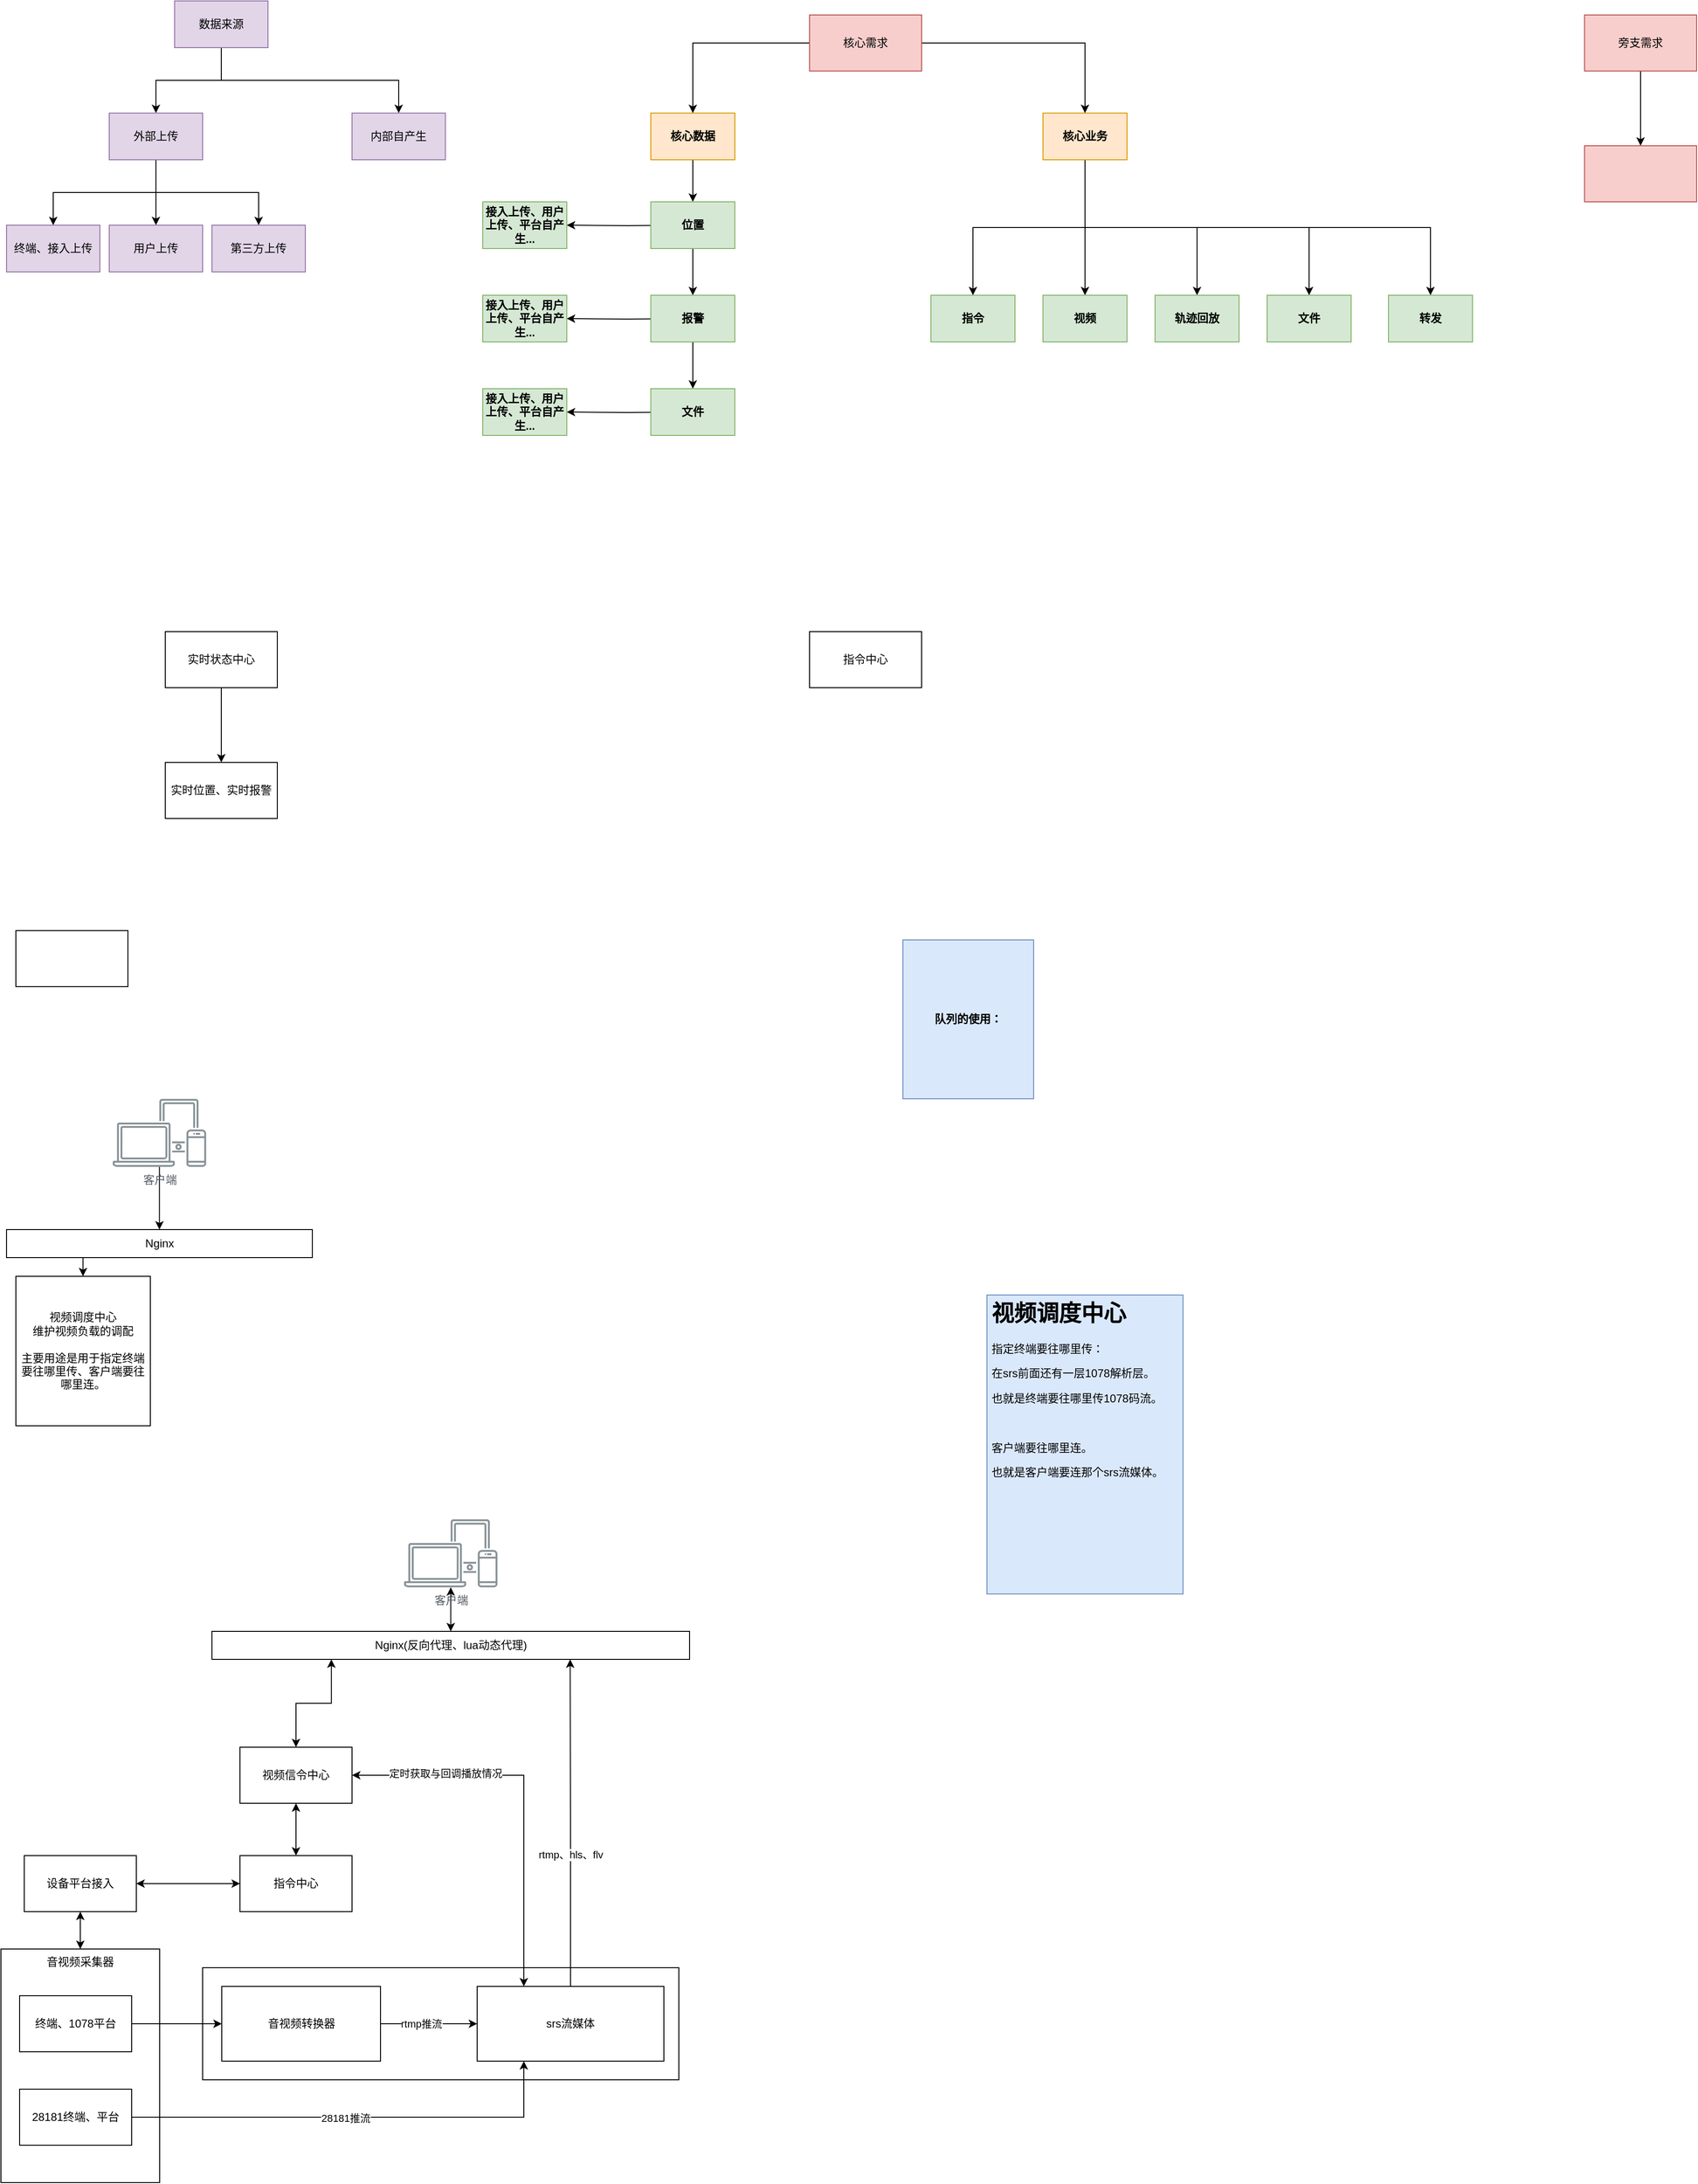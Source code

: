 <mxfile version="20.1.4" type="github">
  <diagram id="a1YMiP02obhroM_0bBU3" name="第 1 页">
    <mxGraphModel dx="1638" dy="744" grid="1" gridSize="10" guides="1" tooltips="1" connect="1" arrows="1" fold="1" page="1" pageScale="1" pageWidth="827" pageHeight="1169" math="0" shadow="0">
      <root>
        <mxCell id="0" />
        <mxCell id="1" parent="0" />
        <mxCell id="NC4zICWyeDeuLVRUKaV7-43" value="" style="rounded=0;whiteSpace=wrap;html=1;" vertex="1" parent="1">
          <mxGeometry x="-600" y="2130" width="510" height="120" as="geometry" />
        </mxCell>
        <mxCell id="NC4zICWyeDeuLVRUKaV7-32" value="音视频采集器" style="rounded=0;whiteSpace=wrap;html=1;verticalAlign=top;align=center;" vertex="1" parent="1">
          <mxGeometry x="-816" y="2110" width="170" height="250" as="geometry" />
        </mxCell>
        <mxCell id="MO-1pDGfZUei4c9xiznD-2" value="队列的使用：" style="rounded=0;whiteSpace=wrap;html=1;fillColor=#dae8fc;strokeColor=#6c8ebf;fontStyle=1" parent="1" vertex="1">
          <mxGeometry x="150" y="1030" width="140" height="170" as="geometry" />
        </mxCell>
        <mxCell id="MO-1pDGfZUei4c9xiznD-5" value="" style="edgeStyle=orthogonalEdgeStyle;rounded=0;orthogonalLoop=1;jettySize=auto;html=1;" parent="1" source="MO-1pDGfZUei4c9xiznD-3" target="MO-1pDGfZUei4c9xiznD-4" edge="1">
          <mxGeometry relative="1" as="geometry" />
        </mxCell>
        <mxCell id="MO-1pDGfZUei4c9xiznD-3" value="核心数据" style="rounded=0;whiteSpace=wrap;html=1;fillColor=#ffe6cc;strokeColor=#d79b00;fontStyle=1" parent="1" vertex="1">
          <mxGeometry x="-120" y="145" width="90" height="50" as="geometry" />
        </mxCell>
        <mxCell id="MO-1pDGfZUei4c9xiznD-7" value="" style="edgeStyle=orthogonalEdgeStyle;rounded=0;orthogonalLoop=1;jettySize=auto;html=1;" parent="1" source="MO-1pDGfZUei4c9xiznD-4" target="MO-1pDGfZUei4c9xiznD-6" edge="1">
          <mxGeometry relative="1" as="geometry" />
        </mxCell>
        <mxCell id="MO-1pDGfZUei4c9xiznD-32" value="" style="edgeStyle=orthogonalEdgeStyle;rounded=0;orthogonalLoop=1;jettySize=auto;html=1;" parent="1" target="MO-1pDGfZUei4c9xiznD-31" edge="1">
          <mxGeometry relative="1" as="geometry">
            <mxPoint x="-80.0" y="265" as="sourcePoint" />
          </mxGeometry>
        </mxCell>
        <mxCell id="MO-1pDGfZUei4c9xiznD-4" value="位置" style="rounded=0;whiteSpace=wrap;html=1;fillColor=#d5e8d4;strokeColor=#82b366;fontStyle=1" parent="1" vertex="1">
          <mxGeometry x="-120" y="240" width="90" height="50" as="geometry" />
        </mxCell>
        <mxCell id="MO-1pDGfZUei4c9xiznD-9" value="" style="edgeStyle=orthogonalEdgeStyle;rounded=0;orthogonalLoop=1;jettySize=auto;html=1;" parent="1" source="MO-1pDGfZUei4c9xiznD-6" target="MO-1pDGfZUei4c9xiznD-8" edge="1">
          <mxGeometry relative="1" as="geometry" />
        </mxCell>
        <mxCell id="MO-1pDGfZUei4c9xiznD-34" value="" style="edgeStyle=orthogonalEdgeStyle;rounded=0;orthogonalLoop=1;jettySize=auto;html=1;" parent="1" target="MO-1pDGfZUei4c9xiznD-33" edge="1">
          <mxGeometry relative="1" as="geometry">
            <mxPoint x="-80.0" y="365" as="sourcePoint" />
          </mxGeometry>
        </mxCell>
        <mxCell id="MO-1pDGfZUei4c9xiznD-6" value="报警" style="rounded=0;whiteSpace=wrap;html=1;fillColor=#d5e8d4;strokeColor=#82b366;fontStyle=1" parent="1" vertex="1">
          <mxGeometry x="-120" y="340" width="90" height="50" as="geometry" />
        </mxCell>
        <mxCell id="MO-1pDGfZUei4c9xiznD-36" value="" style="edgeStyle=orthogonalEdgeStyle;rounded=0;orthogonalLoop=1;jettySize=auto;html=1;" parent="1" target="MO-1pDGfZUei4c9xiznD-35" edge="1">
          <mxGeometry relative="1" as="geometry">
            <mxPoint x="-80.0" y="465" as="sourcePoint" />
          </mxGeometry>
        </mxCell>
        <mxCell id="MO-1pDGfZUei4c9xiznD-8" value="文件" style="rounded=0;whiteSpace=wrap;html=1;fillColor=#d5e8d4;strokeColor=#82b366;fontStyle=1" parent="1" vertex="1">
          <mxGeometry x="-120" y="440" width="90" height="50" as="geometry" />
        </mxCell>
        <mxCell id="MO-1pDGfZUei4c9xiznD-12" value="" style="edgeStyle=orthogonalEdgeStyle;rounded=0;orthogonalLoop=1;jettySize=auto;html=1;exitX=0.5;exitY=1;exitDx=0;exitDy=0;" parent="1" source="MO-1pDGfZUei4c9xiznD-10" target="MO-1pDGfZUei4c9xiznD-11" edge="1">
          <mxGeometry relative="1" as="geometry" />
        </mxCell>
        <mxCell id="MO-1pDGfZUei4c9xiznD-14" value="" style="edgeStyle=orthogonalEdgeStyle;rounded=0;orthogonalLoop=1;jettySize=auto;html=1;" parent="1" source="MO-1pDGfZUei4c9xiznD-10" target="MO-1pDGfZUei4c9xiznD-13" edge="1">
          <mxGeometry relative="1" as="geometry" />
        </mxCell>
        <mxCell id="MO-1pDGfZUei4c9xiznD-16" value="" style="edgeStyle=orthogonalEdgeStyle;rounded=0;orthogonalLoop=1;jettySize=auto;html=1;exitX=0.5;exitY=1;exitDx=0;exitDy=0;" parent="1" source="MO-1pDGfZUei4c9xiznD-10" target="MO-1pDGfZUei4c9xiznD-15" edge="1">
          <mxGeometry relative="1" as="geometry" />
        </mxCell>
        <mxCell id="MO-1pDGfZUei4c9xiznD-22" value="" style="edgeStyle=orthogonalEdgeStyle;rounded=0;orthogonalLoop=1;jettySize=auto;html=1;exitX=0.5;exitY=1;exitDx=0;exitDy=0;" parent="1" source="MO-1pDGfZUei4c9xiznD-10" target="MO-1pDGfZUei4c9xiznD-21" edge="1">
          <mxGeometry relative="1" as="geometry" />
        </mxCell>
        <mxCell id="MO-1pDGfZUei4c9xiznD-28" value="" style="edgeStyle=orthogonalEdgeStyle;rounded=0;orthogonalLoop=1;jettySize=auto;html=1;exitX=0.5;exitY=1;exitDx=0;exitDy=0;" parent="1" source="MO-1pDGfZUei4c9xiznD-10" target="MO-1pDGfZUei4c9xiznD-27" edge="1">
          <mxGeometry relative="1" as="geometry" />
        </mxCell>
        <mxCell id="MO-1pDGfZUei4c9xiznD-10" value="核心业务" style="rounded=0;whiteSpace=wrap;html=1;fillColor=#ffe6cc;strokeColor=#d79b00;fontStyle=1" parent="1" vertex="1">
          <mxGeometry x="300" y="145" width="90" height="50" as="geometry" />
        </mxCell>
        <mxCell id="MO-1pDGfZUei4c9xiznD-11" value="指令" style="rounded=0;whiteSpace=wrap;html=1;fillColor=#d5e8d4;strokeColor=#82b366;fontStyle=1" parent="1" vertex="1">
          <mxGeometry x="180" y="340" width="90" height="50" as="geometry" />
        </mxCell>
        <mxCell id="MO-1pDGfZUei4c9xiznD-13" value="视频" style="rounded=0;whiteSpace=wrap;html=1;fillColor=#d5e8d4;strokeColor=#82b366;fontStyle=1" parent="1" vertex="1">
          <mxGeometry x="300" y="340" width="90" height="50" as="geometry" />
        </mxCell>
        <mxCell id="MO-1pDGfZUei4c9xiznD-15" value="轨迹回放" style="rounded=0;whiteSpace=wrap;html=1;fillColor=#d5e8d4;strokeColor=#82b366;fontStyle=1" parent="1" vertex="1">
          <mxGeometry x="420" y="340" width="90" height="50" as="geometry" />
        </mxCell>
        <mxCell id="MO-1pDGfZUei4c9xiznD-21" value="文件" style="rounded=0;whiteSpace=wrap;html=1;fillColor=#d5e8d4;strokeColor=#82b366;fontStyle=1" parent="1" vertex="1">
          <mxGeometry x="540" y="340" width="90" height="50" as="geometry" />
        </mxCell>
        <mxCell id="MO-1pDGfZUei4c9xiznD-24" style="edgeStyle=orthogonalEdgeStyle;rounded=0;orthogonalLoop=1;jettySize=auto;html=1;entryX=0.5;entryY=0;entryDx=0;entryDy=0;" parent="1" source="MO-1pDGfZUei4c9xiznD-23" target="MO-1pDGfZUei4c9xiznD-3" edge="1">
          <mxGeometry relative="1" as="geometry" />
        </mxCell>
        <mxCell id="MO-1pDGfZUei4c9xiznD-25" style="edgeStyle=orthogonalEdgeStyle;rounded=0;orthogonalLoop=1;jettySize=auto;html=1;entryX=0.5;entryY=0;entryDx=0;entryDy=0;" parent="1" source="MO-1pDGfZUei4c9xiznD-23" target="MO-1pDGfZUei4c9xiznD-10" edge="1">
          <mxGeometry relative="1" as="geometry" />
        </mxCell>
        <mxCell id="MO-1pDGfZUei4c9xiznD-23" value="核心需求" style="rounded=0;whiteSpace=wrap;html=1;fillColor=#f8cecc;strokeColor=#b85450;" parent="1" vertex="1">
          <mxGeometry x="50" y="40" width="120" height="60" as="geometry" />
        </mxCell>
        <mxCell id="MO-1pDGfZUei4c9xiznD-27" value="转发" style="rounded=0;whiteSpace=wrap;html=1;fillColor=#d5e8d4;strokeColor=#82b366;fontStyle=1" parent="1" vertex="1">
          <mxGeometry x="670" y="340" width="90" height="50" as="geometry" />
        </mxCell>
        <mxCell id="MO-1pDGfZUei4c9xiznD-31" value="接入上传、用户上传、平台自产生..." style="rounded=0;whiteSpace=wrap;html=1;fillColor=#d5e8d4;strokeColor=#82b366;fontStyle=1" parent="1" vertex="1">
          <mxGeometry x="-300" y="240" width="90" height="50" as="geometry" />
        </mxCell>
        <mxCell id="MO-1pDGfZUei4c9xiznD-33" value="接入上传、用户上传、平台自产生..." style="rounded=0;whiteSpace=wrap;html=1;fillColor=#d5e8d4;strokeColor=#82b366;fontStyle=1" parent="1" vertex="1">
          <mxGeometry x="-300" y="340" width="90" height="50" as="geometry" />
        </mxCell>
        <mxCell id="MO-1pDGfZUei4c9xiznD-35" value="接入上传、用户上传、平台自产生..." style="rounded=0;whiteSpace=wrap;html=1;fillColor=#d5e8d4;strokeColor=#82b366;fontStyle=1" parent="1" vertex="1">
          <mxGeometry x="-300" y="440" width="90" height="50" as="geometry" />
        </mxCell>
        <mxCell id="MO-1pDGfZUei4c9xiznD-39" value="" style="edgeStyle=orthogonalEdgeStyle;rounded=0;orthogonalLoop=1;jettySize=auto;html=1;" parent="1" source="MO-1pDGfZUei4c9xiznD-37" target="MO-1pDGfZUei4c9xiznD-38" edge="1">
          <mxGeometry relative="1" as="geometry" />
        </mxCell>
        <mxCell id="MO-1pDGfZUei4c9xiznD-41" value="" style="edgeStyle=orthogonalEdgeStyle;rounded=0;orthogonalLoop=1;jettySize=auto;html=1;exitX=0.5;exitY=1;exitDx=0;exitDy=0;" parent="1" source="MO-1pDGfZUei4c9xiznD-37" target="MO-1pDGfZUei4c9xiznD-40" edge="1">
          <mxGeometry relative="1" as="geometry" />
        </mxCell>
        <mxCell id="MO-1pDGfZUei4c9xiznD-37" value="数据来源" style="rounded=0;whiteSpace=wrap;html=1;fillColor=#e1d5e7;strokeColor=#9673a6;" parent="1" vertex="1">
          <mxGeometry x="-630" y="25" width="100" height="50" as="geometry" />
        </mxCell>
        <mxCell id="MO-1pDGfZUei4c9xiznD-43" value="" style="edgeStyle=orthogonalEdgeStyle;rounded=0;orthogonalLoop=1;jettySize=auto;html=1;exitX=0.5;exitY=1;exitDx=0;exitDy=0;" parent="1" source="MO-1pDGfZUei4c9xiznD-38" target="MO-1pDGfZUei4c9xiznD-42" edge="1">
          <mxGeometry relative="1" as="geometry" />
        </mxCell>
        <mxCell id="MO-1pDGfZUei4c9xiznD-45" value="" style="edgeStyle=orthogonalEdgeStyle;rounded=0;orthogonalLoop=1;jettySize=auto;html=1;" parent="1" source="MO-1pDGfZUei4c9xiznD-38" target="MO-1pDGfZUei4c9xiznD-44" edge="1">
          <mxGeometry relative="1" as="geometry" />
        </mxCell>
        <mxCell id="MO-1pDGfZUei4c9xiznD-47" value="" style="edgeStyle=orthogonalEdgeStyle;rounded=0;orthogonalLoop=1;jettySize=auto;html=1;exitX=0.5;exitY=1;exitDx=0;exitDy=0;" parent="1" source="MO-1pDGfZUei4c9xiznD-38" target="MO-1pDGfZUei4c9xiznD-46" edge="1">
          <mxGeometry relative="1" as="geometry" />
        </mxCell>
        <mxCell id="MO-1pDGfZUei4c9xiznD-38" value="外部上传" style="rounded=0;whiteSpace=wrap;html=1;fillColor=#e1d5e7;strokeColor=#9673a6;" parent="1" vertex="1">
          <mxGeometry x="-700" y="145" width="100" height="50" as="geometry" />
        </mxCell>
        <mxCell id="MO-1pDGfZUei4c9xiznD-40" value="内部自产生" style="rounded=0;whiteSpace=wrap;html=1;fillColor=#e1d5e7;strokeColor=#9673a6;" parent="1" vertex="1">
          <mxGeometry x="-440" y="145" width="100" height="50" as="geometry" />
        </mxCell>
        <mxCell id="MO-1pDGfZUei4c9xiznD-42" value="终端、接入上传" style="rounded=0;whiteSpace=wrap;html=1;fillColor=#e1d5e7;strokeColor=#9673a6;" parent="1" vertex="1">
          <mxGeometry x="-810" y="265" width="100" height="50" as="geometry" />
        </mxCell>
        <mxCell id="MO-1pDGfZUei4c9xiznD-44" value="用户上传" style="rounded=0;whiteSpace=wrap;html=1;fillColor=#e1d5e7;strokeColor=#9673a6;" parent="1" vertex="1">
          <mxGeometry x="-700" y="265" width="100" height="50" as="geometry" />
        </mxCell>
        <mxCell id="MO-1pDGfZUei4c9xiznD-46" value="第三方上传" style="rounded=0;whiteSpace=wrap;html=1;fillColor=#e1d5e7;strokeColor=#9673a6;" parent="1" vertex="1">
          <mxGeometry x="-590" y="265" width="100" height="50" as="geometry" />
        </mxCell>
        <mxCell id="MO-1pDGfZUei4c9xiznD-53" value="" style="edgeStyle=orthogonalEdgeStyle;rounded=0;orthogonalLoop=1;jettySize=auto;html=1;" parent="1" source="MO-1pDGfZUei4c9xiznD-51" target="MO-1pDGfZUei4c9xiznD-52" edge="1">
          <mxGeometry relative="1" as="geometry" />
        </mxCell>
        <mxCell id="MO-1pDGfZUei4c9xiznD-51" value="旁支需求" style="rounded=0;whiteSpace=wrap;html=1;fillColor=#f8cecc;strokeColor=#b85450;" parent="1" vertex="1">
          <mxGeometry x="880" y="40" width="120" height="60" as="geometry" />
        </mxCell>
        <mxCell id="MO-1pDGfZUei4c9xiznD-52" value="" style="rounded=0;whiteSpace=wrap;html=1;fillColor=#f8cecc;strokeColor=#b85450;" parent="1" vertex="1">
          <mxGeometry x="880" y="180" width="120" height="60" as="geometry" />
        </mxCell>
        <mxCell id="MO-1pDGfZUei4c9xiznD-61" value="" style="edgeStyle=orthogonalEdgeStyle;rounded=0;orthogonalLoop=1;jettySize=auto;html=1;" parent="1" source="MO-1pDGfZUei4c9xiznD-55" target="MO-1pDGfZUei4c9xiznD-60" edge="1">
          <mxGeometry relative="1" as="geometry" />
        </mxCell>
        <mxCell id="MO-1pDGfZUei4c9xiznD-55" value="实时状态中心" style="rounded=0;whiteSpace=wrap;html=1;" parent="1" vertex="1">
          <mxGeometry x="-640" y="700" width="120" height="60" as="geometry" />
        </mxCell>
        <mxCell id="MO-1pDGfZUei4c9xiznD-57" value="指令中心" style="rounded=0;whiteSpace=wrap;html=1;" parent="1" vertex="1">
          <mxGeometry x="50" y="700" width="120" height="60" as="geometry" />
        </mxCell>
        <mxCell id="MO-1pDGfZUei4c9xiznD-60" value="实时位置、实时报警" style="rounded=0;whiteSpace=wrap;html=1;" parent="1" vertex="1">
          <mxGeometry x="-640" y="840" width="120" height="60" as="geometry" />
        </mxCell>
        <mxCell id="NC4zICWyeDeuLVRUKaV7-1" value="" style="rounded=0;whiteSpace=wrap;html=1;" vertex="1" parent="1">
          <mxGeometry x="-800" y="1020" width="120" height="60" as="geometry" />
        </mxCell>
        <mxCell id="NC4zICWyeDeuLVRUKaV7-2" value="视频调度中心&lt;br&gt;维护视频负载的调配&lt;br&gt;&lt;br&gt;主要用途是用于指定终端要往哪里传、客户端要往哪里连。" style="rounded=0;whiteSpace=wrap;html=1;" vertex="1" parent="1">
          <mxGeometry x="-800" y="1390" width="144" height="160" as="geometry" />
        </mxCell>
        <mxCell id="NC4zICWyeDeuLVRUKaV7-12" style="edgeStyle=orthogonalEdgeStyle;rounded=0;orthogonalLoop=1;jettySize=auto;html=1;entryX=0.5;entryY=0;entryDx=0;entryDy=0;startArrow=none;startFill=0;" edge="1" parent="1" source="NC4zICWyeDeuLVRUKaV7-3" target="NC4zICWyeDeuLVRUKaV7-6">
          <mxGeometry relative="1" as="geometry" />
        </mxCell>
        <mxCell id="NC4zICWyeDeuLVRUKaV7-3" value="客户端" style="sketch=0;outlineConnect=0;gradientColor=none;fontColor=#545B64;strokeColor=none;fillColor=#879196;dashed=0;verticalLabelPosition=bottom;verticalAlign=top;align=center;html=1;fontSize=12;fontStyle=0;aspect=fixed;shape=mxgraph.aws4.illustration_devices;pointerEvents=1" vertex="1" parent="1">
          <mxGeometry x="-696.25" y="1200" width="100" height="73" as="geometry" />
        </mxCell>
        <mxCell id="NC4zICWyeDeuLVRUKaV7-13" style="edgeStyle=orthogonalEdgeStyle;rounded=0;orthogonalLoop=1;jettySize=auto;html=1;exitX=0.25;exitY=1;exitDx=0;exitDy=0;startArrow=none;startFill=0;" edge="1" parent="1" source="NC4zICWyeDeuLVRUKaV7-6" target="NC4zICWyeDeuLVRUKaV7-2">
          <mxGeometry relative="1" as="geometry" />
        </mxCell>
        <mxCell id="NC4zICWyeDeuLVRUKaV7-6" value="Nginx" style="rounded=0;whiteSpace=wrap;html=1;" vertex="1" parent="1">
          <mxGeometry x="-810" y="1340" width="327.5" height="30" as="geometry" />
        </mxCell>
        <mxCell id="NC4zICWyeDeuLVRUKaV7-24" style="edgeStyle=orthogonalEdgeStyle;rounded=0;orthogonalLoop=1;jettySize=auto;html=1;exitX=0.5;exitY=0;exitDx=0;exitDy=0;entryX=0.75;entryY=1;entryDx=0;entryDy=0;startArrow=none;startFill=0;" edge="1" parent="1" source="NC4zICWyeDeuLVRUKaV7-8" target="NC4zICWyeDeuLVRUKaV7-23">
          <mxGeometry relative="1" as="geometry" />
        </mxCell>
        <mxCell id="NC4zICWyeDeuLVRUKaV7-25" value="rtmp、hls、flv" style="edgeLabel;html=1;align=center;verticalAlign=middle;resizable=0;points=[];" vertex="1" connectable="0" parent="NC4zICWyeDeuLVRUKaV7-24">
          <mxGeometry x="-0.324" relative="1" as="geometry">
            <mxPoint y="-23" as="offset" />
          </mxGeometry>
        </mxCell>
        <mxCell id="NC4zICWyeDeuLVRUKaV7-44" style="edgeStyle=orthogonalEdgeStyle;rounded=0;orthogonalLoop=1;jettySize=auto;html=1;exitX=0.25;exitY=0;exitDx=0;exitDy=0;entryX=1;entryY=0.5;entryDx=0;entryDy=0;startArrow=classic;startFill=1;" edge="1" parent="1" source="NC4zICWyeDeuLVRUKaV7-8" target="NC4zICWyeDeuLVRUKaV7-40">
          <mxGeometry relative="1" as="geometry" />
        </mxCell>
        <mxCell id="NC4zICWyeDeuLVRUKaV7-45" value="定时获取与回调播放情况" style="edgeLabel;html=1;align=center;verticalAlign=middle;resizable=0;points=[];" vertex="1" connectable="0" parent="NC4zICWyeDeuLVRUKaV7-44">
          <mxGeometry x="0.019" relative="1" as="geometry">
            <mxPoint x="-84" y="-19" as="offset" />
          </mxGeometry>
        </mxCell>
        <mxCell id="NC4zICWyeDeuLVRUKaV7-8" value="srs流媒体" style="rounded=0;whiteSpace=wrap;html=1;" vertex="1" parent="1">
          <mxGeometry x="-306" y="2150" width="200" height="80" as="geometry" />
        </mxCell>
        <mxCell id="NC4zICWyeDeuLVRUKaV7-16" value="&lt;h1&gt;视频调度中心&lt;/h1&gt;&lt;p&gt;&lt;span style=&quot;text-align: center;&quot;&gt;指定终端要往哪里传：&lt;/span&gt;&lt;/p&gt;&lt;p&gt;&lt;span style=&quot;text-align: center; background-color: initial;&quot;&gt;在srs前面还有一层1078解析层。&lt;/span&gt;&lt;/p&gt;&lt;p&gt;&lt;span style=&quot;text-align: center;&quot;&gt;也就是终端要往哪里传1078码流。&lt;/span&gt;&lt;/p&gt;&lt;p&gt;&lt;br&gt;&lt;/p&gt;&lt;p&gt;&lt;span style=&quot;text-align: center;&quot;&gt;客户端要往哪里连。&lt;/span&gt;&lt;/p&gt;&lt;p&gt;&lt;span style=&quot;text-align: center;&quot;&gt;也就是客户端要连那个srs流媒体。&lt;/span&gt;&lt;/p&gt;&lt;p&gt;&lt;span style=&quot;text-align: center;&quot;&gt;&lt;br&gt;&lt;/span&gt;&lt;/p&gt;&lt;p&gt;&lt;span style=&quot;text-align: center;&quot;&gt;&lt;br&gt;&lt;/span&gt;&lt;/p&gt;" style="text;html=1;strokeColor=#6c8ebf;fillColor=#dae8fc;spacing=5;spacingTop=-20;whiteSpace=wrap;overflow=hidden;rounded=0;" vertex="1" parent="1">
          <mxGeometry x="240" y="1410" width="210" height="320" as="geometry" />
        </mxCell>
        <mxCell id="NC4zICWyeDeuLVRUKaV7-19" style="edgeStyle=orthogonalEdgeStyle;rounded=0;orthogonalLoop=1;jettySize=auto;html=1;entryX=0;entryY=0.5;entryDx=0;entryDy=0;startArrow=none;startFill=0;" edge="1" parent="1" source="NC4zICWyeDeuLVRUKaV7-17" target="NC4zICWyeDeuLVRUKaV7-8">
          <mxGeometry relative="1" as="geometry" />
        </mxCell>
        <mxCell id="NC4zICWyeDeuLVRUKaV7-20" value="rtmp推流" style="edgeLabel;html=1;align=center;verticalAlign=middle;resizable=0;points=[];" vertex="1" connectable="0" parent="NC4zICWyeDeuLVRUKaV7-19">
          <mxGeometry x="-0.171" relative="1" as="geometry">
            <mxPoint as="offset" />
          </mxGeometry>
        </mxCell>
        <mxCell id="NC4zICWyeDeuLVRUKaV7-17" value="音视频转换器" style="rounded=0;whiteSpace=wrap;html=1;" vertex="1" parent="1">
          <mxGeometry x="-579.5" y="2150" width="170" height="80" as="geometry" />
        </mxCell>
        <mxCell id="NC4zICWyeDeuLVRUKaV7-26" style="edgeStyle=orthogonalEdgeStyle;rounded=0;orthogonalLoop=1;jettySize=auto;html=1;entryX=0.5;entryY=0;entryDx=0;entryDy=0;startArrow=classic;startFill=1;" edge="1" parent="1" source="NC4zICWyeDeuLVRUKaV7-21" target="NC4zICWyeDeuLVRUKaV7-23">
          <mxGeometry relative="1" as="geometry" />
        </mxCell>
        <mxCell id="NC4zICWyeDeuLVRUKaV7-21" value="客户端" style="sketch=0;outlineConnect=0;gradientColor=none;fontColor=#545B64;strokeColor=none;fillColor=#879196;dashed=0;verticalLabelPosition=bottom;verticalAlign=top;align=center;html=1;fontSize=12;fontStyle=0;aspect=fixed;shape=mxgraph.aws4.illustration_devices;pointerEvents=1" vertex="1" parent="1">
          <mxGeometry x="-384.25" y="1650" width="100" height="73" as="geometry" />
        </mxCell>
        <mxCell id="NC4zICWyeDeuLVRUKaV7-49" style="edgeStyle=orthogonalEdgeStyle;rounded=0;orthogonalLoop=1;jettySize=auto;html=1;exitX=0.25;exitY=1;exitDx=0;exitDy=0;startArrow=classic;startFill=1;" edge="1" parent="1" source="NC4zICWyeDeuLVRUKaV7-23" target="NC4zICWyeDeuLVRUKaV7-40">
          <mxGeometry relative="1" as="geometry" />
        </mxCell>
        <mxCell id="NC4zICWyeDeuLVRUKaV7-23" value="Nginx(反向代理、lua动态代理)" style="rounded=0;whiteSpace=wrap;html=1;" vertex="1" parent="1">
          <mxGeometry x="-590" y="1770" width="511.5" height="30" as="geometry" />
        </mxCell>
        <mxCell id="NC4zICWyeDeuLVRUKaV7-29" style="edgeStyle=orthogonalEdgeStyle;rounded=0;orthogonalLoop=1;jettySize=auto;html=1;startArrow=none;startFill=0;" edge="1" parent="1" source="NC4zICWyeDeuLVRUKaV7-27" target="NC4zICWyeDeuLVRUKaV7-17">
          <mxGeometry relative="1" as="geometry" />
        </mxCell>
        <mxCell id="NC4zICWyeDeuLVRUKaV7-27" value="终端、1078平台" style="rounded=0;whiteSpace=wrap;html=1;" vertex="1" parent="1">
          <mxGeometry x="-796" y="2160" width="120" height="60" as="geometry" />
        </mxCell>
        <mxCell id="NC4zICWyeDeuLVRUKaV7-30" style="edgeStyle=orthogonalEdgeStyle;rounded=0;orthogonalLoop=1;jettySize=auto;html=1;entryX=0.25;entryY=1;entryDx=0;entryDy=0;startArrow=none;startFill=0;" edge="1" parent="1" source="NC4zICWyeDeuLVRUKaV7-28" target="NC4zICWyeDeuLVRUKaV7-8">
          <mxGeometry relative="1" as="geometry" />
        </mxCell>
        <mxCell id="NC4zICWyeDeuLVRUKaV7-31" value="28181推流" style="edgeLabel;html=1;align=center;verticalAlign=middle;resizable=0;points=[];" vertex="1" connectable="0" parent="NC4zICWyeDeuLVRUKaV7-30">
          <mxGeometry x="-0.047" y="-1" relative="1" as="geometry">
            <mxPoint as="offset" />
          </mxGeometry>
        </mxCell>
        <mxCell id="NC4zICWyeDeuLVRUKaV7-28" value="28181终端、平台" style="rounded=0;whiteSpace=wrap;html=1;" vertex="1" parent="1">
          <mxGeometry x="-796" y="2260" width="120" height="60" as="geometry" />
        </mxCell>
        <mxCell id="NC4zICWyeDeuLVRUKaV7-36" style="edgeStyle=orthogonalEdgeStyle;rounded=0;orthogonalLoop=1;jettySize=auto;html=1;entryX=1;entryY=0.5;entryDx=0;entryDy=0;startArrow=classic;startFill=1;" edge="1" parent="1" source="NC4zICWyeDeuLVRUKaV7-33" target="NC4zICWyeDeuLVRUKaV7-34">
          <mxGeometry relative="1" as="geometry" />
        </mxCell>
        <mxCell id="NC4zICWyeDeuLVRUKaV7-33" value="指令中心" style="rounded=0;whiteSpace=wrap;html=1;" vertex="1" parent="1">
          <mxGeometry x="-560" y="2010" width="120" height="60" as="geometry" />
        </mxCell>
        <mxCell id="NC4zICWyeDeuLVRUKaV7-35" style="edgeStyle=orthogonalEdgeStyle;rounded=0;orthogonalLoop=1;jettySize=auto;html=1;entryX=0.5;entryY=0;entryDx=0;entryDy=0;startArrow=classic;startFill=1;" edge="1" parent="1" source="NC4zICWyeDeuLVRUKaV7-34" target="NC4zICWyeDeuLVRUKaV7-32">
          <mxGeometry relative="1" as="geometry" />
        </mxCell>
        <mxCell id="NC4zICWyeDeuLVRUKaV7-34" value="设备平台接入" style="rounded=0;whiteSpace=wrap;html=1;" vertex="1" parent="1">
          <mxGeometry x="-791" y="2010" width="120" height="60" as="geometry" />
        </mxCell>
        <mxCell id="NC4zICWyeDeuLVRUKaV7-47" style="edgeStyle=orthogonalEdgeStyle;rounded=0;orthogonalLoop=1;jettySize=auto;html=1;entryX=0.5;entryY=0;entryDx=0;entryDy=0;startArrow=classic;startFill=1;" edge="1" parent="1" source="NC4zICWyeDeuLVRUKaV7-40" target="NC4zICWyeDeuLVRUKaV7-33">
          <mxGeometry relative="1" as="geometry" />
        </mxCell>
        <mxCell id="NC4zICWyeDeuLVRUKaV7-40" value="视频信令中心" style="rounded=0;whiteSpace=wrap;html=1;" vertex="1" parent="1">
          <mxGeometry x="-560" y="1894" width="120" height="60" as="geometry" />
        </mxCell>
      </root>
    </mxGraphModel>
  </diagram>
</mxfile>
